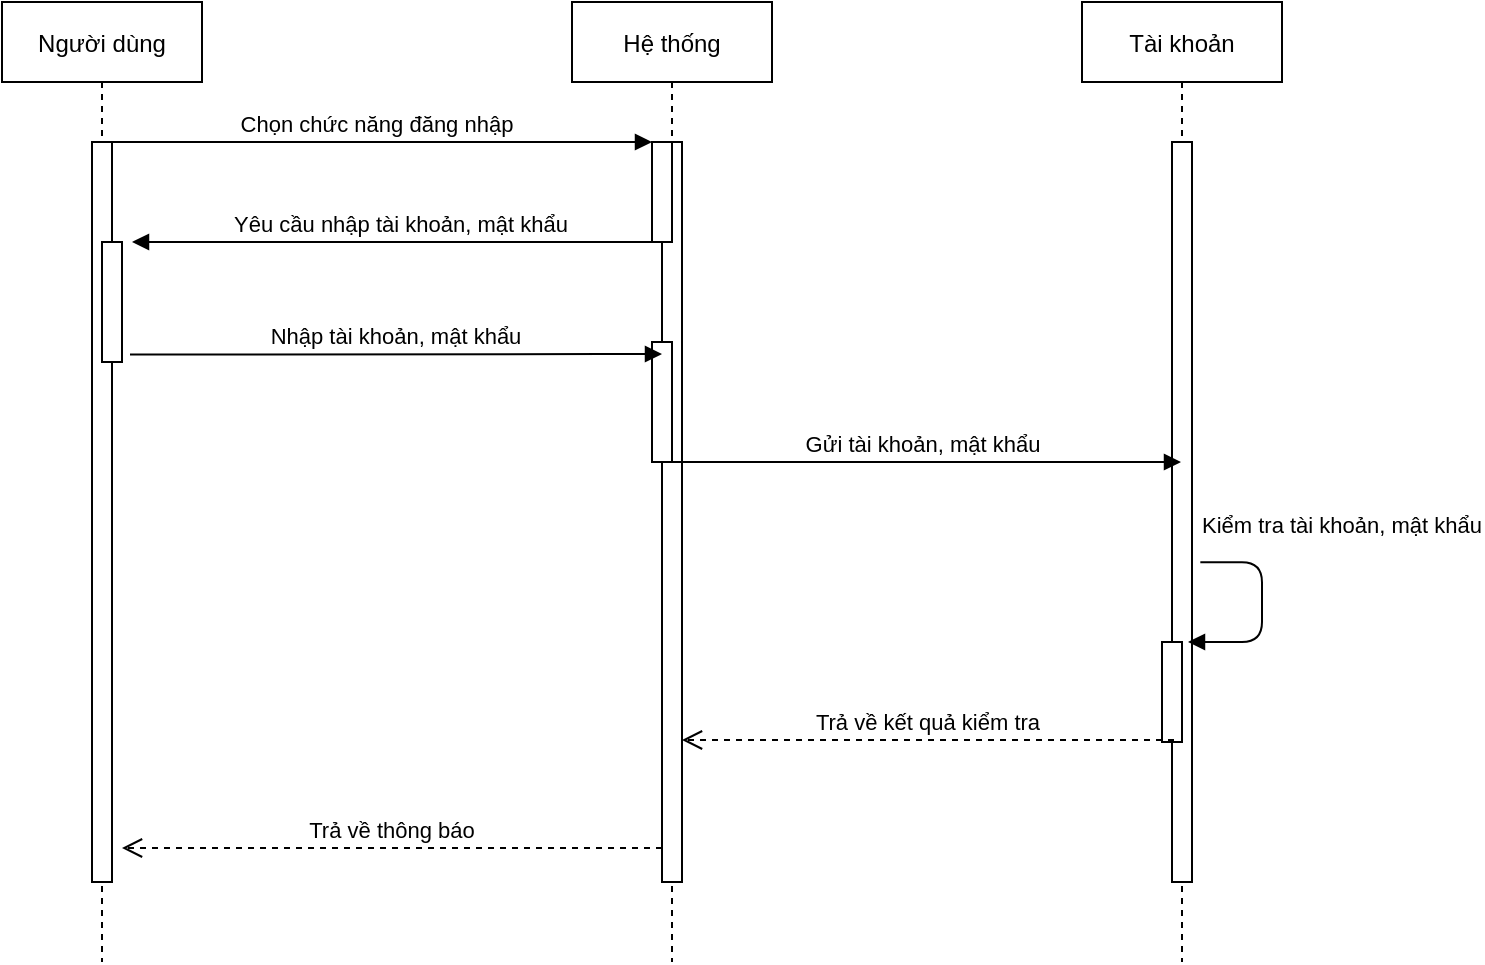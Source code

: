 <mxfile version="13.9.9" type="device" pages="6"><diagram id="kgpKYQtTHZ0yAKxKKP6v" name="DangNhap"><mxGraphModel dx="1385" dy="685" grid="1" gridSize="10" guides="1" tooltips="1" connect="1" arrows="1" fold="1" page="1" pageScale="1" pageWidth="850" pageHeight="1100" math="0" shadow="0"><root><mxCell id="0"/><mxCell id="1" parent="0"/><mxCell id="3nuBFxr9cyL0pnOWT2aG-1" value="Người dùng" style="shape=umlLifeline;perimeter=lifelinePerimeter;container=1;collapsible=0;recursiveResize=0;rounded=0;shadow=0;strokeWidth=1;" parent="1" vertex="1"><mxGeometry x="90" y="80" width="100" height="480" as="geometry"/></mxCell><mxCell id="aArLnDFFeA-QGgsAdcMG-4" value="" style="points=[];perimeter=orthogonalPerimeter;rounded=0;shadow=0;strokeWidth=1;" vertex="1" parent="3nuBFxr9cyL0pnOWT2aG-1"><mxGeometry x="45" y="70" width="10" height="370" as="geometry"/></mxCell><mxCell id="3nuBFxr9cyL0pnOWT2aG-4" value="" style="points=[];perimeter=orthogonalPerimeter;rounded=0;shadow=0;strokeWidth=1;" parent="3nuBFxr9cyL0pnOWT2aG-1" vertex="1"><mxGeometry x="50" y="120" width="10" height="60" as="geometry"/></mxCell><mxCell id="3nuBFxr9cyL0pnOWT2aG-5" value="Hệ thống" style="shape=umlLifeline;perimeter=lifelinePerimeter;container=1;collapsible=0;recursiveResize=0;rounded=0;shadow=0;strokeWidth=1;" parent="1" vertex="1"><mxGeometry x="375" y="80" width="100" height="480" as="geometry"/></mxCell><mxCell id="aArLnDFFeA-QGgsAdcMG-3" value="" style="points=[];perimeter=orthogonalPerimeter;rounded=0;shadow=0;strokeWidth=1;" vertex="1" parent="3nuBFxr9cyL0pnOWT2aG-5"><mxGeometry x="45" y="70" width="10" height="370" as="geometry"/></mxCell><mxCell id="64gSxArG25AZ-fHEXJfD-6" value="" style="points=[];perimeter=orthogonalPerimeter;rounded=0;shadow=0;strokeWidth=1;" vertex="1" parent="3nuBFxr9cyL0pnOWT2aG-5"><mxGeometry x="40" y="70" width="10" height="50" as="geometry"/></mxCell><mxCell id="64gSxArG25AZ-fHEXJfD-9" value="" style="points=[];perimeter=orthogonalPerimeter;rounded=0;shadow=0;strokeWidth=1;" vertex="1" parent="3nuBFxr9cyL0pnOWT2aG-5"><mxGeometry x="40" y="170" width="10" height="60" as="geometry"/></mxCell><mxCell id="3nuBFxr9cyL0pnOWT2aG-8" value="Chọn chức năng đăng nhập" style="verticalAlign=bottom;endArrow=block;shadow=0;strokeWidth=1;entryX=0;entryY=0;entryDx=0;entryDy=0;entryPerimeter=0;" parent="1" source="3nuBFxr9cyL0pnOWT2aG-1" target="64gSxArG25AZ-fHEXJfD-6" edge="1"><mxGeometry relative="1" as="geometry"><mxPoint x="170" y="150" as="sourcePoint"/><mxPoint x="400" y="150" as="targetPoint"/></mxGeometry></mxCell><mxCell id="3nuBFxr9cyL0pnOWT2aG-9" value="Yêu cầu nhập tài khoản, mật khẩu" style="verticalAlign=bottom;endArrow=block;shadow=0;strokeWidth=1;entryX=1.5;entryY=0;entryDx=0;entryDy=0;entryPerimeter=0;" parent="1" source="3nuBFxr9cyL0pnOWT2aG-5" target="3nuBFxr9cyL0pnOWT2aG-4" edge="1"><mxGeometry relative="1" as="geometry"><mxPoint x="400" y="210" as="sourcePoint"/><mxPoint x="180" y="200" as="targetPoint"/></mxGeometry></mxCell><mxCell id="64gSxArG25AZ-fHEXJfD-1" value="Tài khoản" style="shape=umlLifeline;perimeter=lifelinePerimeter;container=1;collapsible=0;recursiveResize=0;rounded=0;shadow=0;strokeWidth=1;" vertex="1" parent="1"><mxGeometry x="630" y="80" width="100" height="480" as="geometry"/></mxCell><mxCell id="aArLnDFFeA-QGgsAdcMG-2" value="" style="points=[];perimeter=orthogonalPerimeter;rounded=0;shadow=0;strokeWidth=1;" vertex="1" parent="64gSxArG25AZ-fHEXJfD-1"><mxGeometry x="45" y="70" width="10" height="370" as="geometry"/></mxCell><mxCell id="64gSxArG25AZ-fHEXJfD-8" value="" style="points=[];perimeter=orthogonalPerimeter;rounded=0;shadow=0;strokeWidth=1;" vertex="1" parent="64gSxArG25AZ-fHEXJfD-1"><mxGeometry x="40" y="320" width="10" height="50" as="geometry"/></mxCell><mxCell id="64gSxArG25AZ-fHEXJfD-5" value="Nhập tài khoản, mật khẩu" style="verticalAlign=bottom;endArrow=block;shadow=0;strokeWidth=1;exitX=1.4;exitY=0.938;exitDx=0;exitDy=0;exitPerimeter=0;" edge="1" parent="1" source="3nuBFxr9cyL0pnOWT2aG-4"><mxGeometry relative="1" as="geometry"><mxPoint x="430" y="210" as="sourcePoint"/><mxPoint x="420" y="256" as="targetPoint"/><Array as="points"><mxPoint x="400" y="256"/></Array></mxGeometry></mxCell><mxCell id="64gSxArG25AZ-fHEXJfD-10" value="Gửi tài khoản, mật khẩu" style="verticalAlign=bottom;endArrow=block;shadow=0;strokeWidth=1;" edge="1" parent="1" target="64gSxArG25AZ-fHEXJfD-1"><mxGeometry relative="1" as="geometry"><mxPoint x="421" y="310" as="sourcePoint"/><mxPoint x="490" y="280" as="targetPoint"/></mxGeometry></mxCell><mxCell id="64gSxArG25AZ-fHEXJfD-11" value="Kiểm tra tài khoản, mật khẩu" style="verticalAlign=bottom;endArrow=block;shadow=0;strokeWidth=1;edgeStyle=orthogonalEdgeStyle;exitX=1.417;exitY=0.568;exitDx=0;exitDy=0;exitPerimeter=0;" edge="1" parent="1" source="aArLnDFFeA-QGgsAdcMG-2"><mxGeometry x="-0.427" y="41" relative="1" as="geometry"><mxPoint x="690" y="360" as="sourcePoint"/><mxPoint x="683" y="400" as="targetPoint"/><Array as="points"><mxPoint x="720" y="360"/><mxPoint x="720" y="400"/></Array><mxPoint x="-1" y="-10" as="offset"/></mxGeometry></mxCell><mxCell id="MTqJZiclRcYGBq6EyExF-1" value="Trả về kết quả kiểm tra" style="verticalAlign=bottom;endArrow=open;dashed=1;endSize=8;exitX=0.1;exitY=0.98;shadow=0;strokeWidth=1;exitDx=0;exitDy=0;exitPerimeter=0;" edge="1" parent="1"><mxGeometry relative="1" as="geometry"><mxPoint x="430" y="449" as="targetPoint"/><mxPoint x="676" y="449" as="sourcePoint"/></mxGeometry></mxCell><mxCell id="aArLnDFFeA-QGgsAdcMG-1" value="Trả về thông báo" style="verticalAlign=bottom;endArrow=open;dashed=1;endSize=8;shadow=0;strokeWidth=1;" edge="1" parent="1"><mxGeometry relative="1" as="geometry"><mxPoint x="150" y="503" as="targetPoint"/><mxPoint x="420" y="503" as="sourcePoint"/></mxGeometry></mxCell></root></mxGraphModel></diagram><diagram id="B-3RuV0GUSdScwccNYGp" name="DangKi"><mxGraphModel dx="1385" dy="685" grid="1" gridSize="10" guides="1" tooltips="1" connect="1" arrows="1" fold="1" page="1" pageScale="1" pageWidth="850" pageHeight="1100" math="0" shadow="0"><root><mxCell id="tJPO7hqW-mXr8iycORI8-0"/><mxCell id="tJPO7hqW-mXr8iycORI8-1" parent="tJPO7hqW-mXr8iycORI8-0"/><mxCell id="jfe2_QKn1OFu66Us79j4-0" value="Người dùng" style="shape=umlLifeline;perimeter=lifelinePerimeter;container=1;collapsible=0;recursiveResize=0;rounded=0;shadow=0;strokeWidth=1;" vertex="1" parent="tJPO7hqW-mXr8iycORI8-1"><mxGeometry x="90" y="80" width="100" height="480" as="geometry"/></mxCell><mxCell id="jfe2_QKn1OFu66Us79j4-1" value="" style="points=[];perimeter=orthogonalPerimeter;rounded=0;shadow=0;strokeWidth=1;" vertex="1" parent="jfe2_QKn1OFu66Us79j4-0"><mxGeometry x="45" y="70" width="10" height="370" as="geometry"/></mxCell><mxCell id="jfe2_QKn1OFu66Us79j4-2" value="" style="points=[];perimeter=orthogonalPerimeter;rounded=0;shadow=0;strokeWidth=1;" vertex="1" parent="jfe2_QKn1OFu66Us79j4-0"><mxGeometry x="50" y="120" width="10" height="60" as="geometry"/></mxCell><mxCell id="jfe2_QKn1OFu66Us79j4-3" value="Hệ thống" style="shape=umlLifeline;perimeter=lifelinePerimeter;container=1;collapsible=0;recursiveResize=0;rounded=0;shadow=0;strokeWidth=1;" vertex="1" parent="tJPO7hqW-mXr8iycORI8-1"><mxGeometry x="375" y="80" width="100" height="480" as="geometry"/></mxCell><mxCell id="jfe2_QKn1OFu66Us79j4-4" value="" style="points=[];perimeter=orthogonalPerimeter;rounded=0;shadow=0;strokeWidth=1;" vertex="1" parent="jfe2_QKn1OFu66Us79j4-3"><mxGeometry x="45" y="70" width="10" height="370" as="geometry"/></mxCell><mxCell id="jfe2_QKn1OFu66Us79j4-5" value="" style="points=[];perimeter=orthogonalPerimeter;rounded=0;shadow=0;strokeWidth=1;" vertex="1" parent="jfe2_QKn1OFu66Us79j4-3"><mxGeometry x="40" y="70" width="10" height="50" as="geometry"/></mxCell><mxCell id="jfe2_QKn1OFu66Us79j4-6" value="" style="points=[];perimeter=orthogonalPerimeter;rounded=0;shadow=0;strokeWidth=1;" vertex="1" parent="jfe2_QKn1OFu66Us79j4-3"><mxGeometry x="40" y="170" width="10" height="60" as="geometry"/></mxCell><mxCell id="jfe2_QKn1OFu66Us79j4-7" value="Chọn chức năng đăng kí" style="verticalAlign=bottom;endArrow=block;shadow=0;strokeWidth=1;entryX=0;entryY=0;entryDx=0;entryDy=0;entryPerimeter=0;" edge="1" parent="tJPO7hqW-mXr8iycORI8-1" source="jfe2_QKn1OFu66Us79j4-0" target="jfe2_QKn1OFu66Us79j4-5"><mxGeometry relative="1" as="geometry"><mxPoint x="170" y="150" as="sourcePoint"/><mxPoint x="400" y="150" as="targetPoint"/></mxGeometry></mxCell><mxCell id="jfe2_QKn1OFu66Us79j4-8" value="Yêu cầu nhập các thông tin đăng kí" style="verticalAlign=bottom;endArrow=block;shadow=0;strokeWidth=1;entryX=1.5;entryY=0;entryDx=0;entryDy=0;entryPerimeter=0;" edge="1" parent="tJPO7hqW-mXr8iycORI8-1" source="jfe2_QKn1OFu66Us79j4-3" target="jfe2_QKn1OFu66Us79j4-2"><mxGeometry relative="1" as="geometry"><mxPoint x="400" y="210" as="sourcePoint"/><mxPoint x="180" y="200" as="targetPoint"/></mxGeometry></mxCell><mxCell id="jfe2_QKn1OFu66Us79j4-9" value="Tài khoản" style="shape=umlLifeline;perimeter=lifelinePerimeter;container=1;collapsible=0;recursiveResize=0;rounded=0;shadow=0;strokeWidth=1;" vertex="1" parent="tJPO7hqW-mXr8iycORI8-1"><mxGeometry x="630" y="80" width="100" height="480" as="geometry"/></mxCell><mxCell id="jfe2_QKn1OFu66Us79j4-10" value="" style="points=[];perimeter=orthogonalPerimeter;rounded=0;shadow=0;strokeWidth=1;" vertex="1" parent="jfe2_QKn1OFu66Us79j4-9"><mxGeometry x="45" y="70" width="10" height="370" as="geometry"/></mxCell><mxCell id="jfe2_QKn1OFu66Us79j4-11" value="" style="points=[];perimeter=orthogonalPerimeter;rounded=0;shadow=0;strokeWidth=1;" vertex="1" parent="jfe2_QKn1OFu66Us79j4-9"><mxGeometry x="40" y="320" width="10" height="50" as="geometry"/></mxCell><mxCell id="jfe2_QKn1OFu66Us79j4-12" value="Nhập thông tin tài khoản" style="verticalAlign=bottom;endArrow=block;shadow=0;strokeWidth=1;exitX=1.4;exitY=0.938;exitDx=0;exitDy=0;exitPerimeter=0;" edge="1" parent="tJPO7hqW-mXr8iycORI8-1" source="jfe2_QKn1OFu66Us79j4-2"><mxGeometry relative="1" as="geometry"><mxPoint x="430" y="210" as="sourcePoint"/><mxPoint x="420" y="256" as="targetPoint"/><Array as="points"><mxPoint x="400" y="256"/></Array></mxGeometry></mxCell><mxCell id="jfe2_QKn1OFu66Us79j4-13" value="Gửi thông tin" style="verticalAlign=bottom;endArrow=block;shadow=0;strokeWidth=1;" edge="1" parent="tJPO7hqW-mXr8iycORI8-1" target="jfe2_QKn1OFu66Us79j4-9"><mxGeometry relative="1" as="geometry"><mxPoint x="421" y="310" as="sourcePoint"/><mxPoint x="490" y="280" as="targetPoint"/></mxGeometry></mxCell><mxCell id="jfe2_QKn1OFu66Us79j4-14" value="Kiểm tra các trường thông tin" style="verticalAlign=bottom;endArrow=block;shadow=0;strokeWidth=1;edgeStyle=orthogonalEdgeStyle;exitX=1.417;exitY=0.568;exitDx=0;exitDy=0;exitPerimeter=0;" edge="1" parent="tJPO7hqW-mXr8iycORI8-1" source="jfe2_QKn1OFu66Us79j4-10"><mxGeometry x="-0.427" y="41" relative="1" as="geometry"><mxPoint x="690" y="360" as="sourcePoint"/><mxPoint x="683" y="400" as="targetPoint"/><Array as="points"><mxPoint x="720" y="360"/><mxPoint x="720" y="400"/></Array><mxPoint x="-1" y="-10" as="offset"/></mxGeometry></mxCell><mxCell id="jfe2_QKn1OFu66Us79j4-15" value="Trả về kết quả kiểm tra" style="verticalAlign=bottom;endArrow=open;dashed=1;endSize=8;exitX=0.1;exitY=0.98;shadow=0;strokeWidth=1;exitDx=0;exitDy=0;exitPerimeter=0;" edge="1" parent="tJPO7hqW-mXr8iycORI8-1"><mxGeometry relative="1" as="geometry"><mxPoint x="430" y="449" as="targetPoint"/><mxPoint x="676" y="449" as="sourcePoint"/></mxGeometry></mxCell><mxCell id="jfe2_QKn1OFu66Us79j4-16" value="Trả về thông báo" style="verticalAlign=bottom;endArrow=open;dashed=1;endSize=8;shadow=0;strokeWidth=1;" edge="1" parent="tJPO7hqW-mXr8iycORI8-1"><mxGeometry relative="1" as="geometry"><mxPoint x="150" y="503" as="targetPoint"/><mxPoint x="420" y="503" as="sourcePoint"/></mxGeometry></mxCell></root></mxGraphModel></diagram><diagram id="R3R6bEKHitTz3DW4rOma" name="DangXuat"><mxGraphModel dx="1146" dy="567" grid="1" gridSize="10" guides="1" tooltips="1" connect="1" arrows="1" fold="1" page="1" pageScale="1" pageWidth="850" pageHeight="1100" math="0" shadow="0"><root><mxCell id="tVX-R-k1adjI9gCdEewE-0"/><mxCell id="tVX-R-k1adjI9gCdEewE-1" parent="tVX-R-k1adjI9gCdEewE-0"/><mxCell id="ELK8kEFRHZhd9O9TZtCW-16" value="Người dùng" style="shape=umlLifeline;perimeter=lifelinePerimeter;container=1;collapsible=0;recursiveResize=0;rounded=0;shadow=0;strokeWidth=1;" vertex="1" parent="tVX-R-k1adjI9gCdEewE-1"><mxGeometry x="100" y="90" width="100" height="400" as="geometry"/></mxCell><mxCell id="ELK8kEFRHZhd9O9TZtCW-17" value="" style="points=[];perimeter=orthogonalPerimeter;rounded=0;shadow=0;strokeWidth=1;" vertex="1" parent="ELK8kEFRHZhd9O9TZtCW-16"><mxGeometry x="45" y="70" width="10" height="290" as="geometry"/></mxCell><mxCell id="ELK8kEFRHZhd9O9TZtCW-18" value="" style="points=[];perimeter=orthogonalPerimeter;rounded=0;shadow=0;strokeWidth=1;" vertex="1" parent="ELK8kEFRHZhd9O9TZtCW-16"><mxGeometry x="50" y="120" width="10" height="60" as="geometry"/></mxCell><mxCell id="ELK8kEFRHZhd9O9TZtCW-19" value="Hệ thống" style="shape=umlLifeline;perimeter=lifelinePerimeter;container=1;collapsible=0;recursiveResize=0;rounded=0;shadow=0;strokeWidth=1;" vertex="1" parent="tVX-R-k1adjI9gCdEewE-1"><mxGeometry x="385" y="90" width="100" height="400" as="geometry"/></mxCell><mxCell id="ELK8kEFRHZhd9O9TZtCW-20" value="" style="points=[];perimeter=orthogonalPerimeter;rounded=0;shadow=0;strokeWidth=1;" vertex="1" parent="ELK8kEFRHZhd9O9TZtCW-19"><mxGeometry x="45" y="70" width="10" height="290" as="geometry"/></mxCell><mxCell id="ELK8kEFRHZhd9O9TZtCW-21" value="" style="points=[];perimeter=orthogonalPerimeter;rounded=0;shadow=0;strokeWidth=1;" vertex="1" parent="ELK8kEFRHZhd9O9TZtCW-19"><mxGeometry x="40" y="70" width="10" height="50" as="geometry"/></mxCell><mxCell id="ELK8kEFRHZhd9O9TZtCW-22" value="" style="points=[];perimeter=orthogonalPerimeter;rounded=0;shadow=0;strokeWidth=1;" vertex="1" parent="ELK8kEFRHZhd9O9TZtCW-19"><mxGeometry x="40" y="170" width="10" height="60" as="geometry"/></mxCell><mxCell id="ELK8kEFRHZhd9O9TZtCW-23" value="Chọn chức năng đăng xuất" style="verticalAlign=bottom;endArrow=block;shadow=0;strokeWidth=1;entryX=0;entryY=0;entryDx=0;entryDy=0;entryPerimeter=0;" edge="1" parent="tVX-R-k1adjI9gCdEewE-1" source="ELK8kEFRHZhd9O9TZtCW-16" target="ELK8kEFRHZhd9O9TZtCW-21"><mxGeometry relative="1" as="geometry"><mxPoint x="180" y="160" as="sourcePoint"/><mxPoint x="410" y="160" as="targetPoint"/></mxGeometry></mxCell><mxCell id="ELK8kEFRHZhd9O9TZtCW-24" value="Yêu cầu xác nhận đăng xuất" style="verticalAlign=bottom;endArrow=block;shadow=0;strokeWidth=1;entryX=1.5;entryY=0;entryDx=0;entryDy=0;entryPerimeter=0;" edge="1" parent="tVX-R-k1adjI9gCdEewE-1" source="ELK8kEFRHZhd9O9TZtCW-19" target="ELK8kEFRHZhd9O9TZtCW-18"><mxGeometry relative="1" as="geometry"><mxPoint x="410" y="220" as="sourcePoint"/><mxPoint x="190" y="210" as="targetPoint"/></mxGeometry></mxCell><mxCell id="ELK8kEFRHZhd9O9TZtCW-25" value="Tài khoản" style="shape=umlLifeline;perimeter=lifelinePerimeter;container=1;collapsible=0;recursiveResize=0;rounded=0;shadow=0;strokeWidth=1;" vertex="1" parent="tVX-R-k1adjI9gCdEewE-1"><mxGeometry x="640" y="90" width="100" height="400" as="geometry"/></mxCell><mxCell id="ELK8kEFRHZhd9O9TZtCW-26" value="" style="points=[];perimeter=orthogonalPerimeter;rounded=0;shadow=0;strokeWidth=1;" vertex="1" parent="ELK8kEFRHZhd9O9TZtCW-25"><mxGeometry x="45" y="70" width="10" height="290" as="geometry"/></mxCell><mxCell id="ELK8kEFRHZhd9O9TZtCW-27" value="" style="points=[];perimeter=orthogonalPerimeter;rounded=0;shadow=0;strokeWidth=1;" vertex="1" parent="ELK8kEFRHZhd9O9TZtCW-25"><mxGeometry x="40" y="230" width="10" height="50" as="geometry"/></mxCell><mxCell id="ELK8kEFRHZhd9O9TZtCW-28" value="Xác nhận đăng xuất tài khoản" style="verticalAlign=bottom;endArrow=block;shadow=0;strokeWidth=1;exitX=1.4;exitY=0.938;exitDx=0;exitDy=0;exitPerimeter=0;" edge="1" parent="tVX-R-k1adjI9gCdEewE-1" source="ELK8kEFRHZhd9O9TZtCW-18"><mxGeometry relative="1" as="geometry"><mxPoint x="440" y="220" as="sourcePoint"/><mxPoint x="430" y="266.0" as="targetPoint"/><Array as="points"><mxPoint x="410" y="266"/></Array></mxGeometry></mxCell><mxCell id="ELK8kEFRHZhd9O9TZtCW-29" value="Gửi yêu cầu xử lí" style="verticalAlign=bottom;endArrow=block;shadow=0;strokeWidth=1;" edge="1" parent="tVX-R-k1adjI9gCdEewE-1" target="ELK8kEFRHZhd9O9TZtCW-25"><mxGeometry relative="1" as="geometry"><mxPoint x="431" y="320.0" as="sourcePoint"/><mxPoint x="500" y="290" as="targetPoint"/></mxGeometry></mxCell><mxCell id="ELK8kEFRHZhd9O9TZtCW-30" value="Hoàn tất xử lí đăng xuất" style="verticalAlign=bottom;endArrow=open;dashed=1;endSize=8;shadow=0;strokeWidth=1;entryX=1.055;entryY=0.726;entryDx=0;entryDy=0;entryPerimeter=0;" edge="1" parent="tVX-R-k1adjI9gCdEewE-1" target="ELK8kEFRHZhd9O9TZtCW-20"><mxGeometry relative="1" as="geometry"><mxPoint x="440" y="459" as="targetPoint"/><mxPoint x="685" y="370.0" as="sourcePoint"/></mxGeometry></mxCell><mxCell id="ELK8kEFRHZhd9O9TZtCW-31" value="Trả về thông báo" style="verticalAlign=bottom;endArrow=open;dashed=1;endSize=8;shadow=0;strokeWidth=1;exitX=0.021;exitY=0.859;exitDx=0;exitDy=0;exitPerimeter=0;" edge="1" parent="tVX-R-k1adjI9gCdEewE-1" source="ELK8kEFRHZhd9O9TZtCW-20" target="ELK8kEFRHZhd9O9TZtCW-16"><mxGeometry relative="1" as="geometry"><mxPoint x="160" y="513" as="targetPoint"/><mxPoint x="430" y="513" as="sourcePoint"/></mxGeometry></mxCell></root></mxGraphModel></diagram><diagram id="Uv7obH4TOQyCsk8-sPFv" name="Chinhsuattcanhan"><mxGraphModel dx="1146" dy="567" grid="1" gridSize="10" guides="1" tooltips="1" connect="1" arrows="1" fold="1" page="1" pageScale="1" pageWidth="850" pageHeight="1100" math="0" shadow="0"><root><mxCell id="Sah_y6au_Q8XStDLD0QU-0"/><mxCell id="Sah_y6au_Q8XStDLD0QU-1" parent="Sah_y6au_Q8XStDLD0QU-0"/><mxCell id="Lrj2sShAHjJumI7KiYGq-0" value="Người dùng" style="shape=umlLifeline;perimeter=lifelinePerimeter;container=1;collapsible=0;recursiveResize=0;rounded=0;shadow=0;strokeWidth=1;" vertex="1" parent="Sah_y6au_Q8XStDLD0QU-1"><mxGeometry x="90" y="80" width="100" height="480" as="geometry"/></mxCell><mxCell id="Lrj2sShAHjJumI7KiYGq-1" value="" style="points=[];perimeter=orthogonalPerimeter;rounded=0;shadow=0;strokeWidth=1;" vertex="1" parent="Lrj2sShAHjJumI7KiYGq-0"><mxGeometry x="55" y="120" width="10" height="50" as="geometry"/></mxCell><mxCell id="Lrj2sShAHjJumI7KiYGq-2" value="Hệ thống" style="shape=umlLifeline;perimeter=lifelinePerimeter;container=1;collapsible=0;recursiveResize=0;rounded=0;shadow=0;strokeWidth=1;" vertex="1" parent="Sah_y6au_Q8XStDLD0QU-1"><mxGeometry x="375" y="80" width="100" height="480" as="geometry"/></mxCell><mxCell id="yfjJ0jjbbQP5vFC0x7Us-1" value="" style="points=[];perimeter=orthogonalPerimeter;rounded=0;shadow=0;strokeWidth=1;" vertex="1" parent="Lrj2sShAHjJumI7KiYGq-2"><mxGeometry x="45" y="70" width="10" height="380" as="geometry"/></mxCell><mxCell id="Lrj2sShAHjJumI7KiYGq-3" value="" style="points=[];perimeter=orthogonalPerimeter;rounded=0;shadow=0;strokeWidth=1;" vertex="1" parent="Lrj2sShAHjJumI7KiYGq-2"><mxGeometry x="40" y="70" width="10" height="50" as="geometry"/></mxCell><mxCell id="Lrj2sShAHjJumI7KiYGq-4" value="" style="points=[];perimeter=orthogonalPerimeter;rounded=0;shadow=0;strokeWidth=1;" vertex="1" parent="Lrj2sShAHjJumI7KiYGq-2"><mxGeometry x="40" y="220" width="10" height="50" as="geometry"/></mxCell><mxCell id="Lrj2sShAHjJumI7KiYGq-15" value="Kiểm tra các trường thông tin nhập vào" style="verticalAlign=bottom;endArrow=block;shadow=0;strokeWidth=1;edgeStyle=orthogonalEdgeStyle;exitX=0.5;exitY=1.04;exitDx=0;exitDy=0;exitPerimeter=0;" edge="1" parent="Lrj2sShAHjJumI7KiYGq-2" source="Lrj2sShAHjJumI7KiYGq-4"><mxGeometry x="-0.162" y="32" relative="1" as="geometry"><mxPoint x="318" y="290" as="sourcePoint"/><mxPoint x="52" y="310" as="targetPoint"/><Array as="points"><mxPoint x="125" y="272"/><mxPoint x="125" y="310"/><mxPoint x="52" y="310"/></Array><mxPoint x="-2" y="-12" as="offset"/></mxGeometry></mxCell><mxCell id="Lrj2sShAHjJumI7KiYGq-5" value="Chọn chức năng chỉnh sửa thông tin cá nhân" style="verticalAlign=bottom;endArrow=block;shadow=0;strokeWidth=1;entryX=0;entryY=0;entryDx=0;entryDy=0;entryPerimeter=0;" edge="1" parent="Sah_y6au_Q8XStDLD0QU-1" source="Lrj2sShAHjJumI7KiYGq-0" target="Lrj2sShAHjJumI7KiYGq-3"><mxGeometry relative="1" as="geometry"><mxPoint x="170" y="150" as="sourcePoint"/><mxPoint x="400" y="150" as="targetPoint"/></mxGeometry></mxCell><mxCell id="Lrj2sShAHjJumI7KiYGq-6" value="Yêu cầu nhập các trường thông tin cần sửa" style="verticalAlign=bottom;endArrow=block;shadow=0;strokeWidth=1;entryX=1.5;entryY=0;entryDx=0;entryDy=0;entryPerimeter=0;exitX=-0.031;exitY=1.012;exitDx=0;exitDy=0;exitPerimeter=0;" edge="1" parent="Sah_y6au_Q8XStDLD0QU-1" source="Lrj2sShAHjJumI7KiYGq-3" target="Lrj2sShAHjJumI7KiYGq-1"><mxGeometry relative="1" as="geometry"><mxPoint x="390" y="200" as="sourcePoint"/><mxPoint x="180" y="200" as="targetPoint"/></mxGeometry></mxCell><mxCell id="Lrj2sShAHjJumI7KiYGq-7" value="Database" style="shape=umlLifeline;perimeter=lifelinePerimeter;container=1;collapsible=0;recursiveResize=0;rounded=0;shadow=0;strokeWidth=1;" vertex="1" parent="Sah_y6au_Q8XStDLD0QU-1"><mxGeometry x="630" y="80" width="100" height="480" as="geometry"/></mxCell><mxCell id="yfjJ0jjbbQP5vFC0x7Us-2" value="" style="points=[];perimeter=orthogonalPerimeter;rounded=0;shadow=0;strokeWidth=1;" vertex="1" parent="Lrj2sShAHjJumI7KiYGq-7"><mxGeometry x="45" y="70" width="10" height="380" as="geometry"/></mxCell><mxCell id="Lrj2sShAHjJumI7KiYGq-8" value="" style="points=[];perimeter=orthogonalPerimeter;rounded=0;shadow=0;strokeWidth=1;" vertex="1" parent="Lrj2sShAHjJumI7KiYGq-7"><mxGeometry x="35" y="340" width="10" height="50" as="geometry"/></mxCell><mxCell id="Lrj2sShAHjJumI7KiYGq-9" value="Nhập thông tin cần sửa" style="verticalAlign=bottom;endArrow=block;shadow=0;strokeWidth=1;exitX=0.762;exitY=1.032;exitDx=0;exitDy=0;exitPerimeter=0;" edge="1" parent="Sah_y6au_Q8XStDLD0QU-1" source="Lrj2sShAHjJumI7KiYGq-1"><mxGeometry relative="1" as="geometry"><mxPoint x="159" y="260" as="sourcePoint"/><mxPoint x="420" y="252" as="targetPoint"/></mxGeometry></mxCell><mxCell id="Lrj2sShAHjJumI7KiYGq-12" value="Trả về kết quả kiểm tra" style="verticalAlign=bottom;endArrow=open;dashed=1;endSize=8;exitX=0.1;exitY=0.98;shadow=0;strokeWidth=1;exitDx=0;exitDy=0;exitPerimeter=0;" edge="1" parent="Sah_y6au_Q8XStDLD0QU-1" source="Lrj2sShAHjJumI7KiYGq-8"><mxGeometry relative="1" as="geometry"><mxPoint x="434" y="469" as="targetPoint"/><mxPoint x="180" y="276" as="sourcePoint"/><Array as="points"/></mxGeometry></mxCell><mxCell id="Lrj2sShAHjJumI7KiYGq-13" value="Trả về thông báo" style="verticalAlign=bottom;endArrow=open;dashed=1;endSize=8;shadow=0;strokeWidth=1;entryX=1.5;entryY=0.929;entryDx=0;entryDy=0;entryPerimeter=0;" edge="1" parent="Sah_y6au_Q8XStDLD0QU-1" target="yfjJ0jjbbQP5vFC0x7Us-0"><mxGeometry relative="1" as="geometry"><mxPoint x="434.5" y="459" as="targetPoint"/><mxPoint x="420" y="503" as="sourcePoint"/></mxGeometry></mxCell><mxCell id="Lrj2sShAHjJumI7KiYGq-14" value="Yêu cầu Lưu chỉnh sửa" style="verticalAlign=bottom;endArrow=block;shadow=0;strokeWidth=1;entryX=0.107;entryY=0.053;entryDx=0;entryDy=0;entryPerimeter=0;" edge="1" parent="Sah_y6au_Q8XStDLD0QU-1" target="Lrj2sShAHjJumI7KiYGq-4"><mxGeometry relative="1" as="geometry"><mxPoint x="146" y="302" as="sourcePoint"/><mxPoint x="410" y="302" as="targetPoint"/></mxGeometry></mxCell><mxCell id="Lrj2sShAHjJumI7KiYGq-17" value="Lưu thông tin vào database" style="verticalAlign=bottom;endArrow=block;shadow=0;strokeWidth=1;entryX=-0.134;entryY=0.026;entryDx=0;entryDy=0;entryPerimeter=0;exitX=1.262;exitY=0.712;exitDx=0;exitDy=0;exitPerimeter=0;" edge="1" parent="Sah_y6au_Q8XStDLD0QU-1" source="yfjJ0jjbbQP5vFC0x7Us-1" target="Lrj2sShAHjJumI7KiYGq-8"><mxGeometry relative="1" as="geometry"><mxPoint x="440" y="421" as="sourcePoint"/><mxPoint x="433" y="312.24" as="targetPoint"/></mxGeometry></mxCell><mxCell id="yfjJ0jjbbQP5vFC0x7Us-0" value="" style="points=[];perimeter=orthogonalPerimeter;rounded=0;shadow=0;strokeWidth=1;" vertex="1" parent="Sah_y6au_Q8XStDLD0QU-1"><mxGeometry x="135" y="150" width="10" height="380" as="geometry"/></mxCell></root></mxGraphModel></diagram><diagram id="cpvrvRjIYWeY1mgbmacB" name="DoiMatKhau"><mxGraphModel dx="1146" dy="567" grid="1" gridSize="10" guides="1" tooltips="1" connect="1" arrows="1" fold="1" page="1" pageScale="1" pageWidth="850" pageHeight="1100" math="0" shadow="0"><root><mxCell id="Ku9yG9pwwL7eS_a7mTdn-0"/><mxCell id="Ku9yG9pwwL7eS_a7mTdn-1" parent="Ku9yG9pwwL7eS_a7mTdn-0"/><mxCell id="gw5oX10jBlM-pmlkOukD-0" value="Người dùng" style="shape=umlLifeline;perimeter=lifelinePerimeter;container=1;collapsible=0;recursiveResize=0;rounded=0;shadow=0;strokeWidth=1;" vertex="1" parent="Ku9yG9pwwL7eS_a7mTdn-1"><mxGeometry x="90" y="80" width="100" height="480" as="geometry"/></mxCell><mxCell id="gw5oX10jBlM-pmlkOukD-1" value="" style="points=[];perimeter=orthogonalPerimeter;rounded=0;shadow=0;strokeWidth=1;" vertex="1" parent="gw5oX10jBlM-pmlkOukD-0"><mxGeometry x="55" y="120" width="10" height="50" as="geometry"/></mxCell><mxCell id="gw5oX10jBlM-pmlkOukD-2" value="Hệ thống" style="shape=umlLifeline;perimeter=lifelinePerimeter;container=1;collapsible=0;recursiveResize=0;rounded=0;shadow=0;strokeWidth=1;" vertex="1" parent="Ku9yG9pwwL7eS_a7mTdn-1"><mxGeometry x="375" y="80" width="100" height="480" as="geometry"/></mxCell><mxCell id="gw5oX10jBlM-pmlkOukD-3" value="" style="points=[];perimeter=orthogonalPerimeter;rounded=0;shadow=0;strokeWidth=1;" vertex="1" parent="gw5oX10jBlM-pmlkOukD-2"><mxGeometry x="45" y="70" width="10" height="380" as="geometry"/></mxCell><mxCell id="gw5oX10jBlM-pmlkOukD-4" value="" style="points=[];perimeter=orthogonalPerimeter;rounded=0;shadow=0;strokeWidth=1;" vertex="1" parent="gw5oX10jBlM-pmlkOukD-2"><mxGeometry x="40" y="70" width="10" height="50" as="geometry"/></mxCell><mxCell id="gw5oX10jBlM-pmlkOukD-5" value="" style="points=[];perimeter=orthogonalPerimeter;rounded=0;shadow=0;strokeWidth=1;" vertex="1" parent="gw5oX10jBlM-pmlkOukD-2"><mxGeometry x="40" y="220" width="10" height="50" as="geometry"/></mxCell><mxCell id="gw5oX10jBlM-pmlkOukD-6" value="Kiểm tra mật khẩu cũ và mật khẩu mới" style="verticalAlign=bottom;endArrow=block;shadow=0;strokeWidth=1;edgeStyle=orthogonalEdgeStyle;exitX=0.5;exitY=1.04;exitDx=0;exitDy=0;exitPerimeter=0;" edge="1" parent="gw5oX10jBlM-pmlkOukD-2" source="gw5oX10jBlM-pmlkOukD-5" target="gw5oX10jBlM-pmlkOukD-2"><mxGeometry x="-0.162" y="32" relative="1" as="geometry"><mxPoint x="318" y="290" as="sourcePoint"/><mxPoint x="75" y="310" as="targetPoint"/><Array as="points"><mxPoint x="125" y="272"/><mxPoint x="125" y="310"/></Array><mxPoint x="-2" y="-12" as="offset"/></mxGeometry></mxCell><mxCell id="gw5oX10jBlM-pmlkOukD-7" value="Chọn chức năng Quên mặt khẩu" style="verticalAlign=bottom;endArrow=block;shadow=0;strokeWidth=1;entryX=0;entryY=0;entryDx=0;entryDy=0;entryPerimeter=0;" edge="1" parent="Ku9yG9pwwL7eS_a7mTdn-1" source="gw5oX10jBlM-pmlkOukD-0" target="gw5oX10jBlM-pmlkOukD-4"><mxGeometry relative="1" as="geometry"><mxPoint x="170" y="150" as="sourcePoint"/><mxPoint x="400" y="150" as="targetPoint"/></mxGeometry></mxCell><mxCell id="gw5oX10jBlM-pmlkOukD-8" value="Yêu cầu nhập thông tin về mật khẩu" style="verticalAlign=bottom;endArrow=block;shadow=0;strokeWidth=1;entryX=1.5;entryY=0;entryDx=0;entryDy=0;entryPerimeter=0;exitX=-0.031;exitY=1.012;exitDx=0;exitDy=0;exitPerimeter=0;" edge="1" parent="Ku9yG9pwwL7eS_a7mTdn-1" source="gw5oX10jBlM-pmlkOukD-4" target="gw5oX10jBlM-pmlkOukD-1"><mxGeometry relative="1" as="geometry"><mxPoint x="390" y="200" as="sourcePoint"/><mxPoint x="180" y="200" as="targetPoint"/></mxGeometry></mxCell><mxCell id="gw5oX10jBlM-pmlkOukD-9" value="Database" style="shape=umlLifeline;perimeter=lifelinePerimeter;container=1;collapsible=0;recursiveResize=0;rounded=0;shadow=0;strokeWidth=1;" vertex="1" parent="Ku9yG9pwwL7eS_a7mTdn-1"><mxGeometry x="630" y="80" width="100" height="480" as="geometry"/></mxCell><mxCell id="gw5oX10jBlM-pmlkOukD-10" value="" style="points=[];perimeter=orthogonalPerimeter;rounded=0;shadow=0;strokeWidth=1;" vertex="1" parent="gw5oX10jBlM-pmlkOukD-9"><mxGeometry x="45" y="70" width="10" height="380" as="geometry"/></mxCell><mxCell id="gw5oX10jBlM-pmlkOukD-11" value="" style="points=[];perimeter=orthogonalPerimeter;rounded=0;shadow=0;strokeWidth=1;" vertex="1" parent="gw5oX10jBlM-pmlkOukD-9"><mxGeometry x="35" y="340" width="10" height="50" as="geometry"/></mxCell><mxCell id="gw5oX10jBlM-pmlkOukD-12" value="Nhập thông tin về mật khẩu" style="verticalAlign=bottom;endArrow=block;shadow=0;strokeWidth=1;exitX=1.107;exitY=0.991;exitDx=0;exitDy=0;exitPerimeter=0;entryX=-0.255;entryY=0.262;entryDx=0;entryDy=0;entryPerimeter=0;" edge="1" parent="Ku9yG9pwwL7eS_a7mTdn-1" source="gw5oX10jBlM-pmlkOukD-1" target="gw5oX10jBlM-pmlkOukD-3"><mxGeometry relative="1" as="geometry"><mxPoint x="159" y="260" as="sourcePoint"/><mxPoint x="420" y="252" as="targetPoint"/></mxGeometry></mxCell><mxCell id="gw5oX10jBlM-pmlkOukD-13" value="Trả về kết quả kiểm tra" style="verticalAlign=bottom;endArrow=open;dashed=1;endSize=8;exitX=0.1;exitY=0.98;shadow=0;strokeWidth=1;exitDx=0;exitDy=0;exitPerimeter=0;" edge="1" parent="Ku9yG9pwwL7eS_a7mTdn-1" source="gw5oX10jBlM-pmlkOukD-11"><mxGeometry relative="1" as="geometry"><mxPoint x="434" y="469" as="targetPoint"/><mxPoint x="180" y="276" as="sourcePoint"/><Array as="points"/></mxGeometry></mxCell><mxCell id="gw5oX10jBlM-pmlkOukD-14" value="Trả về thông báo" style="verticalAlign=bottom;endArrow=open;dashed=1;endSize=8;shadow=0;strokeWidth=1;entryX=1.5;entryY=0.929;entryDx=0;entryDy=0;entryPerimeter=0;" edge="1" parent="Ku9yG9pwwL7eS_a7mTdn-1" target="gw5oX10jBlM-pmlkOukD-17"><mxGeometry relative="1" as="geometry"><mxPoint x="434.5" y="459" as="targetPoint"/><mxPoint x="420" y="503" as="sourcePoint"/></mxGeometry></mxCell><mxCell id="gw5oX10jBlM-pmlkOukD-15" value="Yêu cầu Xác nhận Đổi mật khẩu" style="verticalAlign=bottom;endArrow=block;shadow=0;strokeWidth=1;entryX=0.107;entryY=0.053;entryDx=0;entryDy=0;entryPerimeter=0;" edge="1" parent="Ku9yG9pwwL7eS_a7mTdn-1" target="gw5oX10jBlM-pmlkOukD-5"><mxGeometry relative="1" as="geometry"><mxPoint x="146" y="302" as="sourcePoint"/><mxPoint x="410" y="302" as="targetPoint"/></mxGeometry></mxCell><mxCell id="gw5oX10jBlM-pmlkOukD-16" value="Lưu thông tin vào database" style="verticalAlign=bottom;endArrow=block;shadow=0;strokeWidth=1;entryX=-0.134;entryY=0.026;entryDx=0;entryDy=0;entryPerimeter=0;exitX=1.262;exitY=0.712;exitDx=0;exitDy=0;exitPerimeter=0;" edge="1" parent="Ku9yG9pwwL7eS_a7mTdn-1" source="gw5oX10jBlM-pmlkOukD-3" target="gw5oX10jBlM-pmlkOukD-11"><mxGeometry relative="1" as="geometry"><mxPoint x="440" y="421" as="sourcePoint"/><mxPoint x="433" y="312.24" as="targetPoint"/></mxGeometry></mxCell><mxCell id="gw5oX10jBlM-pmlkOukD-17" value="" style="points=[];perimeter=orthogonalPerimeter;rounded=0;shadow=0;strokeWidth=1;" vertex="1" parent="Ku9yG9pwwL7eS_a7mTdn-1"><mxGeometry x="135" y="150" width="10" height="380" as="geometry"/></mxCell></root></mxGraphModel></diagram><diagram id="QkI45WsYcmwzdewoyZ7Z" name="QuenMatKhau"><mxGraphModel dx="1146" dy="567" grid="1" gridSize="10" guides="1" tooltips="1" connect="1" arrows="1" fold="1" page="1" pageScale="1" pageWidth="850" pageHeight="1100" math="0" shadow="0"><root><mxCell id="NpsFEa_fa68lSMd9-1pw-0"/><mxCell id="NpsFEa_fa68lSMd9-1pw-1" parent="NpsFEa_fa68lSMd9-1pw-0"/><mxCell id="iQmlP0QNhVj0ZPdayEpz-0" value="Người dùng" style="shape=umlLifeline;perimeter=lifelinePerimeter;container=1;collapsible=0;recursiveResize=0;rounded=0;shadow=0;strokeWidth=1;" vertex="1" parent="NpsFEa_fa68lSMd9-1pw-1"><mxGeometry x="90" y="80" width="100" height="480" as="geometry"/></mxCell><mxCell id="iQmlP0QNhVj0ZPdayEpz-1" value="" style="points=[];perimeter=orthogonalPerimeter;rounded=0;shadow=0;strokeWidth=1;" vertex="1" parent="iQmlP0QNhVj0ZPdayEpz-0"><mxGeometry x="45" y="70" width="10" height="370" as="geometry"/></mxCell><mxCell id="iQmlP0QNhVj0ZPdayEpz-2" value="" style="points=[];perimeter=orthogonalPerimeter;rounded=0;shadow=0;strokeWidth=1;" vertex="1" parent="iQmlP0QNhVj0ZPdayEpz-0"><mxGeometry x="50" y="120" width="10" height="60" as="geometry"/></mxCell><mxCell id="iQmlP0QNhVj0ZPdayEpz-3" value="Hệ thống" style="shape=umlLifeline;perimeter=lifelinePerimeter;container=1;collapsible=0;recursiveResize=0;rounded=0;shadow=0;strokeWidth=1;" vertex="1" parent="NpsFEa_fa68lSMd9-1pw-1"><mxGeometry x="375" y="80" width="100" height="480" as="geometry"/></mxCell><mxCell id="iQmlP0QNhVj0ZPdayEpz-4" value="" style="points=[];perimeter=orthogonalPerimeter;rounded=0;shadow=0;strokeWidth=1;" vertex="1" parent="iQmlP0QNhVj0ZPdayEpz-3"><mxGeometry x="45" y="70" width="10" height="370" as="geometry"/></mxCell><mxCell id="iQmlP0QNhVj0ZPdayEpz-5" value="" style="points=[];perimeter=orthogonalPerimeter;rounded=0;shadow=0;strokeWidth=1;" vertex="1" parent="iQmlP0QNhVj0ZPdayEpz-3"><mxGeometry x="40" y="70" width="10" height="50" as="geometry"/></mxCell><mxCell id="iQmlP0QNhVj0ZPdayEpz-6" value="" style="points=[];perimeter=orthogonalPerimeter;rounded=0;shadow=0;strokeWidth=1;" vertex="1" parent="iQmlP0QNhVj0ZPdayEpz-3"><mxGeometry x="40" y="170" width="10" height="60" as="geometry"/></mxCell><mxCell id="iQmlP0QNhVj0ZPdayEpz-7" value="Chọn chức năng Quên mật khẩu" style="verticalAlign=bottom;endArrow=block;shadow=0;strokeWidth=1;entryX=0;entryY=0;entryDx=0;entryDy=0;entryPerimeter=0;" edge="1" parent="NpsFEa_fa68lSMd9-1pw-1" source="iQmlP0QNhVj0ZPdayEpz-0" target="iQmlP0QNhVj0ZPdayEpz-5"><mxGeometry relative="1" as="geometry"><mxPoint x="170" y="150" as="sourcePoint"/><mxPoint x="400" y="150" as="targetPoint"/></mxGeometry></mxCell><mxCell id="iQmlP0QNhVj0ZPdayEpz-8" value="Yêu cầu nhập SĐT hoặc Email đăng kí" style="verticalAlign=bottom;endArrow=block;shadow=0;strokeWidth=1;entryX=1.5;entryY=0;entryDx=0;entryDy=0;entryPerimeter=0;" edge="1" parent="NpsFEa_fa68lSMd9-1pw-1" source="iQmlP0QNhVj0ZPdayEpz-3" target="iQmlP0QNhVj0ZPdayEpz-2"><mxGeometry relative="1" as="geometry"><mxPoint x="400" y="210" as="sourcePoint"/><mxPoint x="180" y="200" as="targetPoint"/></mxGeometry></mxCell><mxCell id="iQmlP0QNhVj0ZPdayEpz-9" value="Tài khoản" style="shape=umlLifeline;perimeter=lifelinePerimeter;container=1;collapsible=0;recursiveResize=0;rounded=0;shadow=0;strokeWidth=1;" vertex="1" parent="NpsFEa_fa68lSMd9-1pw-1"><mxGeometry x="630" y="80" width="100" height="480" as="geometry"/></mxCell><mxCell id="iQmlP0QNhVj0ZPdayEpz-10" value="" style="points=[];perimeter=orthogonalPerimeter;rounded=0;shadow=0;strokeWidth=1;" vertex="1" parent="iQmlP0QNhVj0ZPdayEpz-9"><mxGeometry x="45" y="70" width="10" height="370" as="geometry"/></mxCell><mxCell id="iQmlP0QNhVj0ZPdayEpz-11" value="" style="points=[];perimeter=orthogonalPerimeter;rounded=0;shadow=0;strokeWidth=1;" vertex="1" parent="iQmlP0QNhVj0ZPdayEpz-9"><mxGeometry x="40" y="320" width="10" height="50" as="geometry"/></mxCell><mxCell id="iQmlP0QNhVj0ZPdayEpz-12" value="Nhập SĐT hoặc Email" style="verticalAlign=bottom;endArrow=block;shadow=0;strokeWidth=1;exitX=1.4;exitY=0.938;exitDx=0;exitDy=0;exitPerimeter=0;" edge="1" parent="NpsFEa_fa68lSMd9-1pw-1" source="iQmlP0QNhVj0ZPdayEpz-2"><mxGeometry relative="1" as="geometry"><mxPoint x="430" y="210" as="sourcePoint"/><mxPoint x="420" y="256.0" as="targetPoint"/><Array as="points"><mxPoint x="400" y="256"/></Array></mxGeometry></mxCell><mxCell id="iQmlP0QNhVj0ZPdayEpz-13" value="Gửi SĐT hoặc Email" style="verticalAlign=bottom;endArrow=block;shadow=0;strokeWidth=1;" edge="1" parent="NpsFEa_fa68lSMd9-1pw-1" target="iQmlP0QNhVj0ZPdayEpz-9"><mxGeometry relative="1" as="geometry"><mxPoint x="421" y="310" as="sourcePoint"/><mxPoint x="490" y="280" as="targetPoint"/></mxGeometry></mxCell><mxCell id="iQmlP0QNhVj0ZPdayEpz-14" value="Kiểm tra SĐT hoặc Email" style="verticalAlign=bottom;endArrow=block;shadow=0;strokeWidth=1;edgeStyle=orthogonalEdgeStyle;exitX=1.417;exitY=0.568;exitDx=0;exitDy=0;exitPerimeter=0;" edge="1" parent="NpsFEa_fa68lSMd9-1pw-1" source="iQmlP0QNhVj0ZPdayEpz-10"><mxGeometry x="-0.427" y="41" relative="1" as="geometry"><mxPoint x="690" y="360" as="sourcePoint"/><mxPoint x="683" y="400" as="targetPoint"/><Array as="points"><mxPoint x="720" y="360"/><mxPoint x="720" y="400"/></Array><mxPoint x="-1" y="-10" as="offset"/></mxGeometry></mxCell><mxCell id="iQmlP0QNhVj0ZPdayEpz-15" value="Trả về kết quả kiểm tra" style="verticalAlign=bottom;endArrow=open;dashed=1;endSize=8;exitX=0.1;exitY=0.98;shadow=0;strokeWidth=1;exitDx=0;exitDy=0;exitPerimeter=0;" edge="1" parent="NpsFEa_fa68lSMd9-1pw-1"><mxGeometry relative="1" as="geometry"><mxPoint x="430" y="449" as="targetPoint"/><mxPoint x="676" y="449" as="sourcePoint"/></mxGeometry></mxCell><mxCell id="iQmlP0QNhVj0ZPdayEpz-16" value="Trả về mật khẩu mới" style="verticalAlign=bottom;endArrow=open;dashed=1;endSize=8;shadow=0;strokeWidth=1;" edge="1" parent="NpsFEa_fa68lSMd9-1pw-1"><mxGeometry relative="1" as="geometry"><mxPoint x="150" y="503" as="targetPoint"/><mxPoint x="420" y="503" as="sourcePoint"/></mxGeometry></mxCell></root></mxGraphModel></diagram></mxfile>
